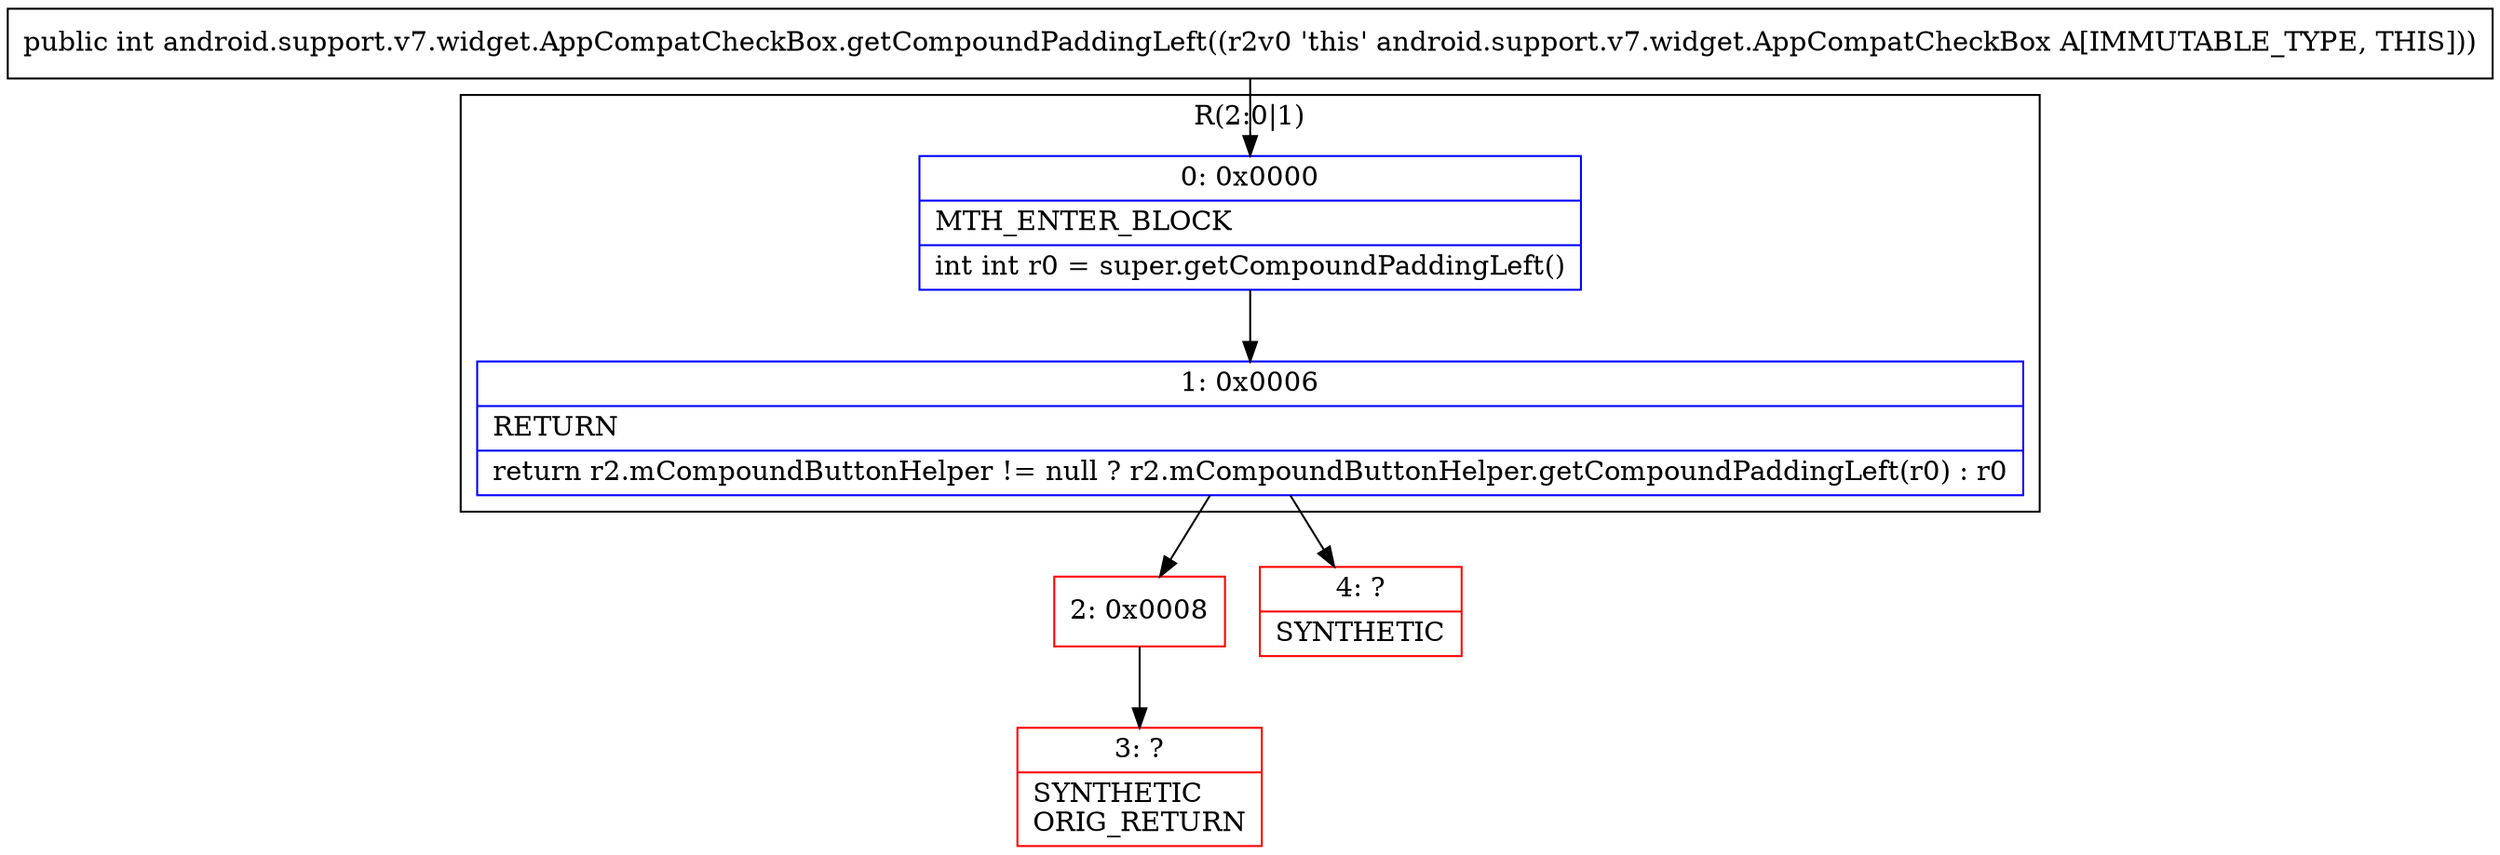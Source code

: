 digraph "CFG forandroid.support.v7.widget.AppCompatCheckBox.getCompoundPaddingLeft()I" {
subgraph cluster_Region_1307940031 {
label = "R(2:0|1)";
node [shape=record,color=blue];
Node_0 [shape=record,label="{0\:\ 0x0000|MTH_ENTER_BLOCK\l|int int r0 = super.getCompoundPaddingLeft()\l}"];
Node_1 [shape=record,label="{1\:\ 0x0006|RETURN\l|return r2.mCompoundButtonHelper != null ? r2.mCompoundButtonHelper.getCompoundPaddingLeft(r0) : r0\l}"];
}
Node_2 [shape=record,color=red,label="{2\:\ 0x0008}"];
Node_3 [shape=record,color=red,label="{3\:\ ?|SYNTHETIC\lORIG_RETURN\l}"];
Node_4 [shape=record,color=red,label="{4\:\ ?|SYNTHETIC\l}"];
MethodNode[shape=record,label="{public int android.support.v7.widget.AppCompatCheckBox.getCompoundPaddingLeft((r2v0 'this' android.support.v7.widget.AppCompatCheckBox A[IMMUTABLE_TYPE, THIS])) }"];
MethodNode -> Node_0;
Node_0 -> Node_1;
Node_1 -> Node_2;
Node_1 -> Node_4;
Node_2 -> Node_3;
}

